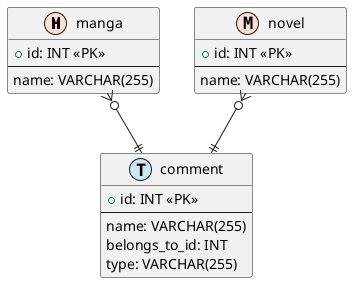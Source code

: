 @startuml

!define MASTER F9DFD5
!define TRANSACTION CAE7F2

entity "manga" as manga <<M,MASTER>> {
    + id: INT <<PK>>
    --
    name: VARCHAR(255)
}

entity "novel" as novel <<M,MASTER>> {
    + id: INT <<PK>>
    --
    name: VARCHAR(255)
}

entity "comment" as comment <<T,TRANSACTION>> {
    + id: INT <<PK>>
    --
    name: VARCHAR(255)
    belongs_to_id: INT
    type: VARCHAR(255)
}

comment ||-up-o{ novel
comment ||-up-o{ manga

@enduml